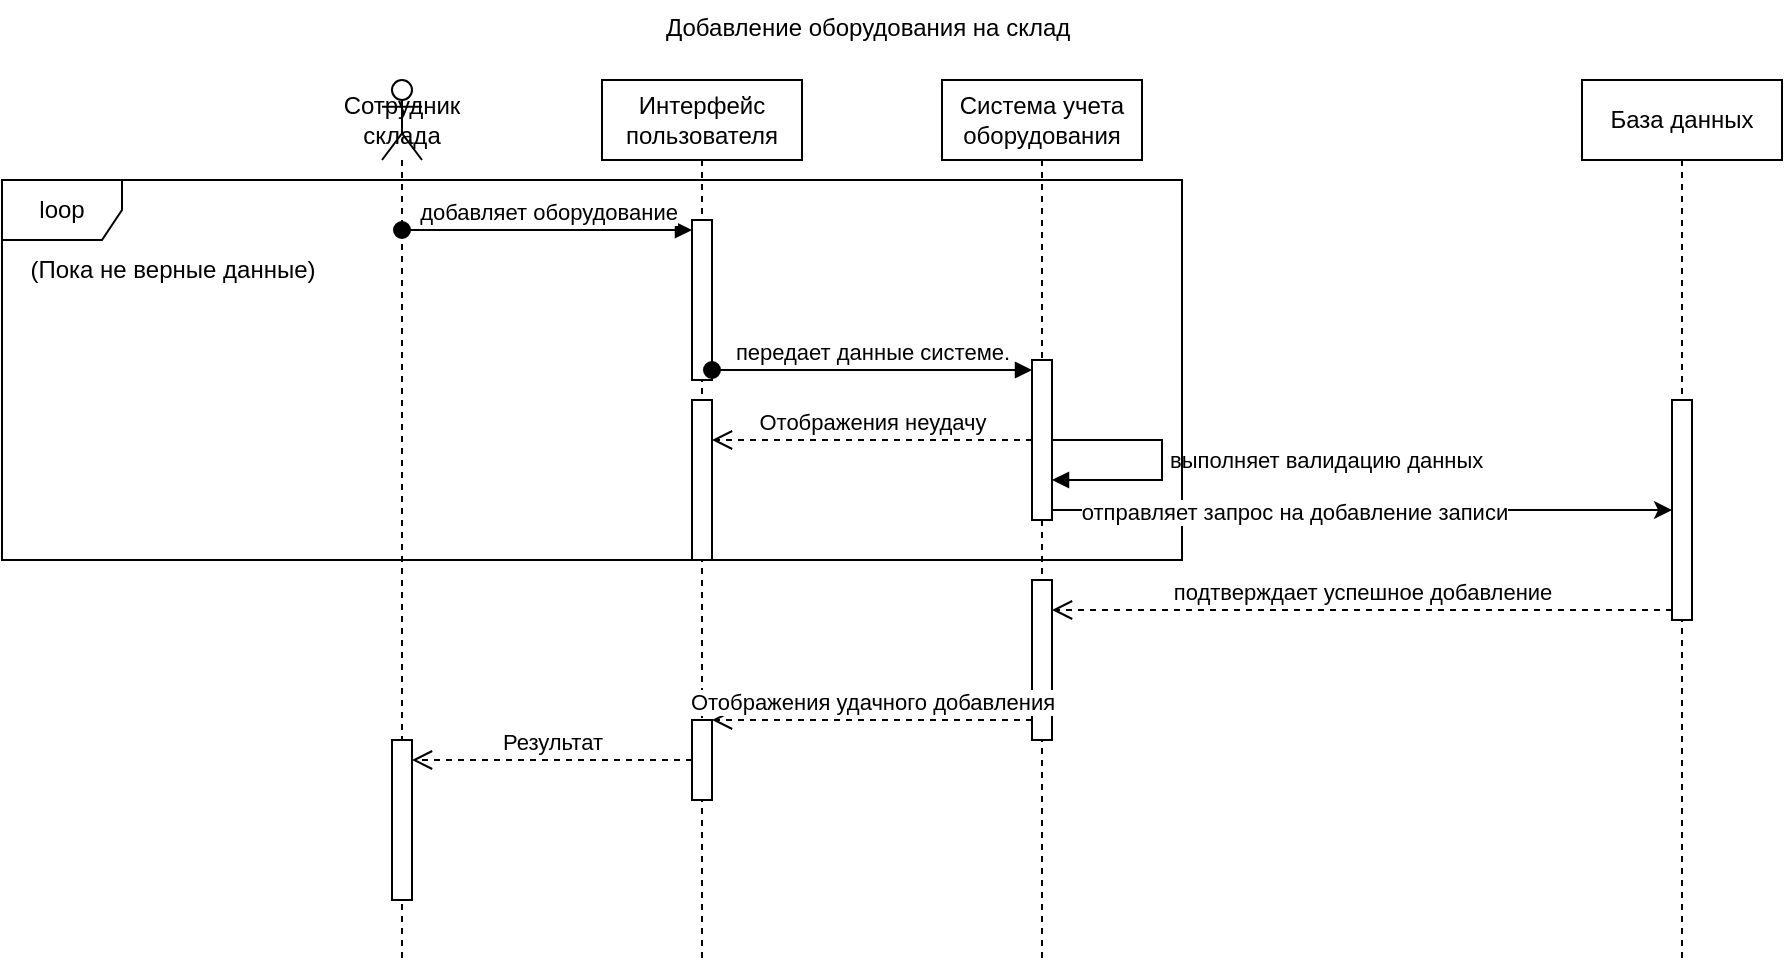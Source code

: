 <mxfile version="26.0.2">
  <diagram name="Page-1" id="2YBvvXClWsGukQMizWep">
    <mxGraphModel dx="1839" dy="550" grid="1" gridSize="10" guides="1" tooltips="1" connect="1" arrows="1" fold="1" page="1" pageScale="1" pageWidth="850" pageHeight="1100" math="0" shadow="0">
      <root>
        <mxCell id="0" />
        <mxCell id="1" parent="0" />
        <mxCell id="ixzwYq51A5YJnmLzg20Y-8" value="Добавление оборудования на склад" style="text;whiteSpace=wrap;html=1;" vertex="1" parent="1">
          <mxGeometry x="170" width="240" height="40" as="geometry" />
        </mxCell>
        <mxCell id="ixzwYq51A5YJnmLzg20Y-9" value="&lt;span style=&quot;text-wrap-mode: nowrap;&quot;&gt;Сотрудник склада&lt;/span&gt;" style="shape=umlLifeline;perimeter=lifelinePerimeter;whiteSpace=wrap;html=1;container=1;dropTarget=0;collapsible=0;recursiveResize=0;outlineConnect=0;portConstraint=eastwest;newEdgeStyle={&quot;curved&quot;:0,&quot;rounded&quot;:0};participant=umlActor;" vertex="1" parent="1">
          <mxGeometry x="30" y="40" width="20" height="440" as="geometry" />
        </mxCell>
        <mxCell id="ixzwYq51A5YJnmLzg20Y-38" value="" style="html=1;points=[[0,0,0,0,5],[0,1,0,0,-5],[1,0,0,0,5],[1,1,0,0,-5]];perimeter=orthogonalPerimeter;outlineConnect=0;targetShapes=umlLifeline;portConstraint=eastwest;newEdgeStyle={&quot;curved&quot;:0,&quot;rounded&quot;:0};" vertex="1" parent="ixzwYq51A5YJnmLzg20Y-9">
          <mxGeometry x="5" y="330" width="10" height="80" as="geometry" />
        </mxCell>
        <mxCell id="ixzwYq51A5YJnmLzg20Y-10" value="Интерфейс пользователя" style="shape=umlLifeline;perimeter=lifelinePerimeter;whiteSpace=wrap;html=1;container=1;dropTarget=0;collapsible=0;recursiveResize=0;outlineConnect=0;portConstraint=eastwest;newEdgeStyle={&quot;curved&quot;:0,&quot;rounded&quot;:0};" vertex="1" parent="1">
          <mxGeometry x="140" y="40" width="100" height="440" as="geometry" />
        </mxCell>
        <mxCell id="ixzwYq51A5YJnmLzg20Y-17" value="" style="html=1;points=[[0,0,0,0,5],[0,1,0,0,-5],[1,0,0,0,5],[1,1,0,0,-5]];perimeter=orthogonalPerimeter;outlineConnect=0;targetShapes=umlLifeline;portConstraint=eastwest;newEdgeStyle={&quot;curved&quot;:0,&quot;rounded&quot;:0};" vertex="1" parent="ixzwYq51A5YJnmLzg20Y-10">
          <mxGeometry x="45" y="70" width="10" height="80" as="geometry" />
        </mxCell>
        <mxCell id="ixzwYq51A5YJnmLzg20Y-36" value="" style="html=1;points=[[0,0,0,0,5],[0,1,0,0,-5],[1,0,0,0,5],[1,1,0,0,-5]];perimeter=orthogonalPerimeter;outlineConnect=0;targetShapes=umlLifeline;portConstraint=eastwest;newEdgeStyle={&quot;curved&quot;:0,&quot;rounded&quot;:0};" vertex="1" parent="ixzwYq51A5YJnmLzg20Y-10">
          <mxGeometry x="45" y="320" width="10" height="40" as="geometry" />
        </mxCell>
        <mxCell id="ixzwYq51A5YJnmLzg20Y-11" value="Система учета оборудования" style="shape=umlLifeline;perimeter=lifelinePerimeter;whiteSpace=wrap;html=1;container=1;dropTarget=0;collapsible=0;recursiveResize=0;outlineConnect=0;portConstraint=eastwest;newEdgeStyle={&quot;curved&quot;:0,&quot;rounded&quot;:0};" vertex="1" parent="1">
          <mxGeometry x="310" y="40" width="100" height="440" as="geometry" />
        </mxCell>
        <mxCell id="ixzwYq51A5YJnmLzg20Y-19" value="" style="html=1;points=[[0,0,0,0,5],[0,1,0,0,-5],[1,0,0,0,5],[1,1,0,0,-5]];perimeter=orthogonalPerimeter;outlineConnect=0;targetShapes=umlLifeline;portConstraint=eastwest;newEdgeStyle={&quot;curved&quot;:0,&quot;rounded&quot;:0};" vertex="1" parent="ixzwYq51A5YJnmLzg20Y-11">
          <mxGeometry x="45" y="140" width="10" height="80" as="geometry" />
        </mxCell>
        <mxCell id="ixzwYq51A5YJnmLzg20Y-30" value="&lt;span style=&quot;text-align: center;&quot;&gt;выполняет валидацию данных&lt;/span&gt;" style="html=1;align=left;spacingLeft=2;endArrow=block;rounded=0;edgeStyle=orthogonalEdgeStyle;curved=0;rounded=0;" edge="1" target="ixzwYq51A5YJnmLzg20Y-19" parent="ixzwYq51A5YJnmLzg20Y-11" source="ixzwYq51A5YJnmLzg20Y-19">
          <mxGeometry relative="1" as="geometry">
            <mxPoint x="80" y="220" as="sourcePoint" />
            <Array as="points">
              <mxPoint x="110" y="180" />
              <mxPoint x="110" y="200" />
            </Array>
          </mxGeometry>
        </mxCell>
        <mxCell id="ixzwYq51A5YJnmLzg20Y-27" value="" style="html=1;points=[[0,0,0,0,5],[0,1,0,0,-5],[1,0,0,0,5],[1,1,0,0,-5]];perimeter=orthogonalPerimeter;outlineConnect=0;targetShapes=umlLifeline;portConstraint=eastwest;newEdgeStyle={&quot;curved&quot;:0,&quot;rounded&quot;:0};" vertex="1" parent="ixzwYq51A5YJnmLzg20Y-11">
          <mxGeometry x="45" y="250" width="10" height="80" as="geometry" />
        </mxCell>
        <mxCell id="ixzwYq51A5YJnmLzg20Y-12" value="База данных" style="shape=umlLifeline;perimeter=lifelinePerimeter;whiteSpace=wrap;html=1;container=1;dropTarget=0;collapsible=0;recursiveResize=0;outlineConnect=0;portConstraint=eastwest;newEdgeStyle={&quot;curved&quot;:0,&quot;rounded&quot;:0};" vertex="1" parent="1">
          <mxGeometry x="630" y="40" width="100" height="440" as="geometry" />
        </mxCell>
        <mxCell id="ixzwYq51A5YJnmLzg20Y-23" value="" style="html=1;points=[[0,0,0,0,5],[0,1,0,0,-5],[1,0,0,0,5],[1,1,0,0,-5]];perimeter=orthogonalPerimeter;outlineConnect=0;targetShapes=umlLifeline;portConstraint=eastwest;newEdgeStyle={&quot;curved&quot;:0,&quot;rounded&quot;:0};" vertex="1" parent="ixzwYq51A5YJnmLzg20Y-12">
          <mxGeometry x="45" y="160" width="10" height="110" as="geometry" />
        </mxCell>
        <mxCell id="ixzwYq51A5YJnmLzg20Y-18" value="добавляет оборудование" style="html=1;verticalAlign=bottom;startArrow=oval;endArrow=block;startSize=8;curved=0;rounded=0;entryX=0;entryY=0;entryDx=0;entryDy=5;" edge="1" target="ixzwYq51A5YJnmLzg20Y-17" parent="1" source="ixzwYq51A5YJnmLzg20Y-9">
          <mxGeometry relative="1" as="geometry">
            <mxPoint x="60" y="175" as="sourcePoint" />
          </mxGeometry>
        </mxCell>
        <mxCell id="ixzwYq51A5YJnmLzg20Y-20" value="передает данные системе." style="html=1;verticalAlign=bottom;startArrow=oval;endArrow=block;startSize=8;curved=0;rounded=0;entryX=0;entryY=0;entryDx=0;entryDy=5;" edge="1" target="ixzwYq51A5YJnmLzg20Y-19" parent="1" source="ixzwYq51A5YJnmLzg20Y-17">
          <mxGeometry relative="1" as="geometry">
            <mxPoint x="250" y="185" as="sourcePoint" />
          </mxGeometry>
        </mxCell>
        <mxCell id="ixzwYq51A5YJnmLzg20Y-25" value="подтверждает успешное добавление" style="html=1;verticalAlign=bottom;endArrow=open;dashed=1;endSize=8;curved=0;rounded=0;exitX=0;exitY=1;exitDx=0;exitDy=-5;" edge="1" source="ixzwYq51A5YJnmLzg20Y-23" parent="1" target="ixzwYq51A5YJnmLzg20Y-27">
          <mxGeometry relative="1" as="geometry">
            <mxPoint x="420" y="280" as="targetPoint" />
          </mxGeometry>
        </mxCell>
        <mxCell id="ixzwYq51A5YJnmLzg20Y-28" value="loop" style="shape=umlFrame;whiteSpace=wrap;html=1;pointerEvents=0;" vertex="1" parent="1">
          <mxGeometry x="-160" y="90" width="590" height="190" as="geometry" />
        </mxCell>
        <mxCell id="ixzwYq51A5YJnmLzg20Y-31" value="(Пока не верные данные)" style="text;html=1;align=center;verticalAlign=middle;resizable=0;points=[];autosize=1;strokeColor=none;fillColor=none;" vertex="1" parent="1">
          <mxGeometry x="-160" y="120" width="170" height="30" as="geometry" />
        </mxCell>
        <mxCell id="ixzwYq51A5YJnmLzg20Y-32" value="" style="html=1;points=[[0,0,0,0,5],[0,1,0,0,-5],[1,0,0,0,5],[1,1,0,0,-5]];perimeter=orthogonalPerimeter;outlineConnect=0;targetShapes=umlLifeline;portConstraint=eastwest;newEdgeStyle={&quot;curved&quot;:0,&quot;rounded&quot;:0};" vertex="1" parent="1">
          <mxGeometry x="185" y="200" width="10" height="80" as="geometry" />
        </mxCell>
        <mxCell id="ixzwYq51A5YJnmLzg20Y-33" value="Отображения неудачу" style="html=1;verticalAlign=bottom;endArrow=open;dashed=1;endSize=8;curved=0;rounded=0;" edge="1" parent="1" source="ixzwYq51A5YJnmLzg20Y-19" target="ixzwYq51A5YJnmLzg20Y-32">
          <mxGeometry relative="1" as="geometry">
            <mxPoint x="330" y="250" as="sourcePoint" />
            <mxPoint x="250" y="250" as="targetPoint" />
          </mxGeometry>
        </mxCell>
        <mxCell id="ixzwYq51A5YJnmLzg20Y-34" style="edgeStyle=orthogonalEdgeStyle;rounded=0;orthogonalLoop=1;jettySize=auto;html=1;curved=0;exitX=1;exitY=1;exitDx=0;exitDy=-5;exitPerimeter=0;" edge="1" parent="1" source="ixzwYq51A5YJnmLzg20Y-19" target="ixzwYq51A5YJnmLzg20Y-23">
          <mxGeometry relative="1" as="geometry" />
        </mxCell>
        <mxCell id="ixzwYq51A5YJnmLzg20Y-35" value="отправляет запрос на добавление записи" style="edgeLabel;html=1;align=center;verticalAlign=middle;resizable=0;points=[];" vertex="1" connectable="0" parent="ixzwYq51A5YJnmLzg20Y-34">
          <mxGeometry x="-0.218" y="-1" relative="1" as="geometry">
            <mxPoint as="offset" />
          </mxGeometry>
        </mxCell>
        <mxCell id="ixzwYq51A5YJnmLzg20Y-37" value="Отображения удачного добавления" style="html=1;verticalAlign=bottom;endArrow=open;dashed=1;endSize=8;curved=0;rounded=0;" edge="1" parent="1" source="ixzwYq51A5YJnmLzg20Y-27" target="ixzwYq51A5YJnmLzg20Y-36">
          <mxGeometry relative="1" as="geometry">
            <mxPoint x="330" y="350" as="sourcePoint" />
            <mxPoint x="250" y="350" as="targetPoint" />
          </mxGeometry>
        </mxCell>
        <mxCell id="ixzwYq51A5YJnmLzg20Y-39" value="Результат" style="html=1;verticalAlign=bottom;endArrow=open;dashed=1;endSize=8;curved=0;rounded=0;" edge="1" parent="1" source="ixzwYq51A5YJnmLzg20Y-36" target="ixzwYq51A5YJnmLzg20Y-38">
          <mxGeometry relative="1" as="geometry">
            <mxPoint x="170" y="410" as="sourcePoint" />
            <mxPoint x="90" y="410" as="targetPoint" />
          </mxGeometry>
        </mxCell>
      </root>
    </mxGraphModel>
  </diagram>
</mxfile>
